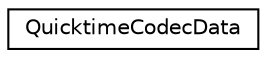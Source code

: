 digraph G
{
  edge [fontname="Helvetica",fontsize="10",labelfontname="Helvetica",labelfontsize="10"];
  node [fontname="Helvetica",fontsize="10",shape=record];
  rankdir=LR;
  Node1 [label="QuicktimeCodecData",height=0.2,width=0.4,color="black", fillcolor="white", style="filled",URL="$d2/d03/structQuicktimeCodecData.html"];
}
